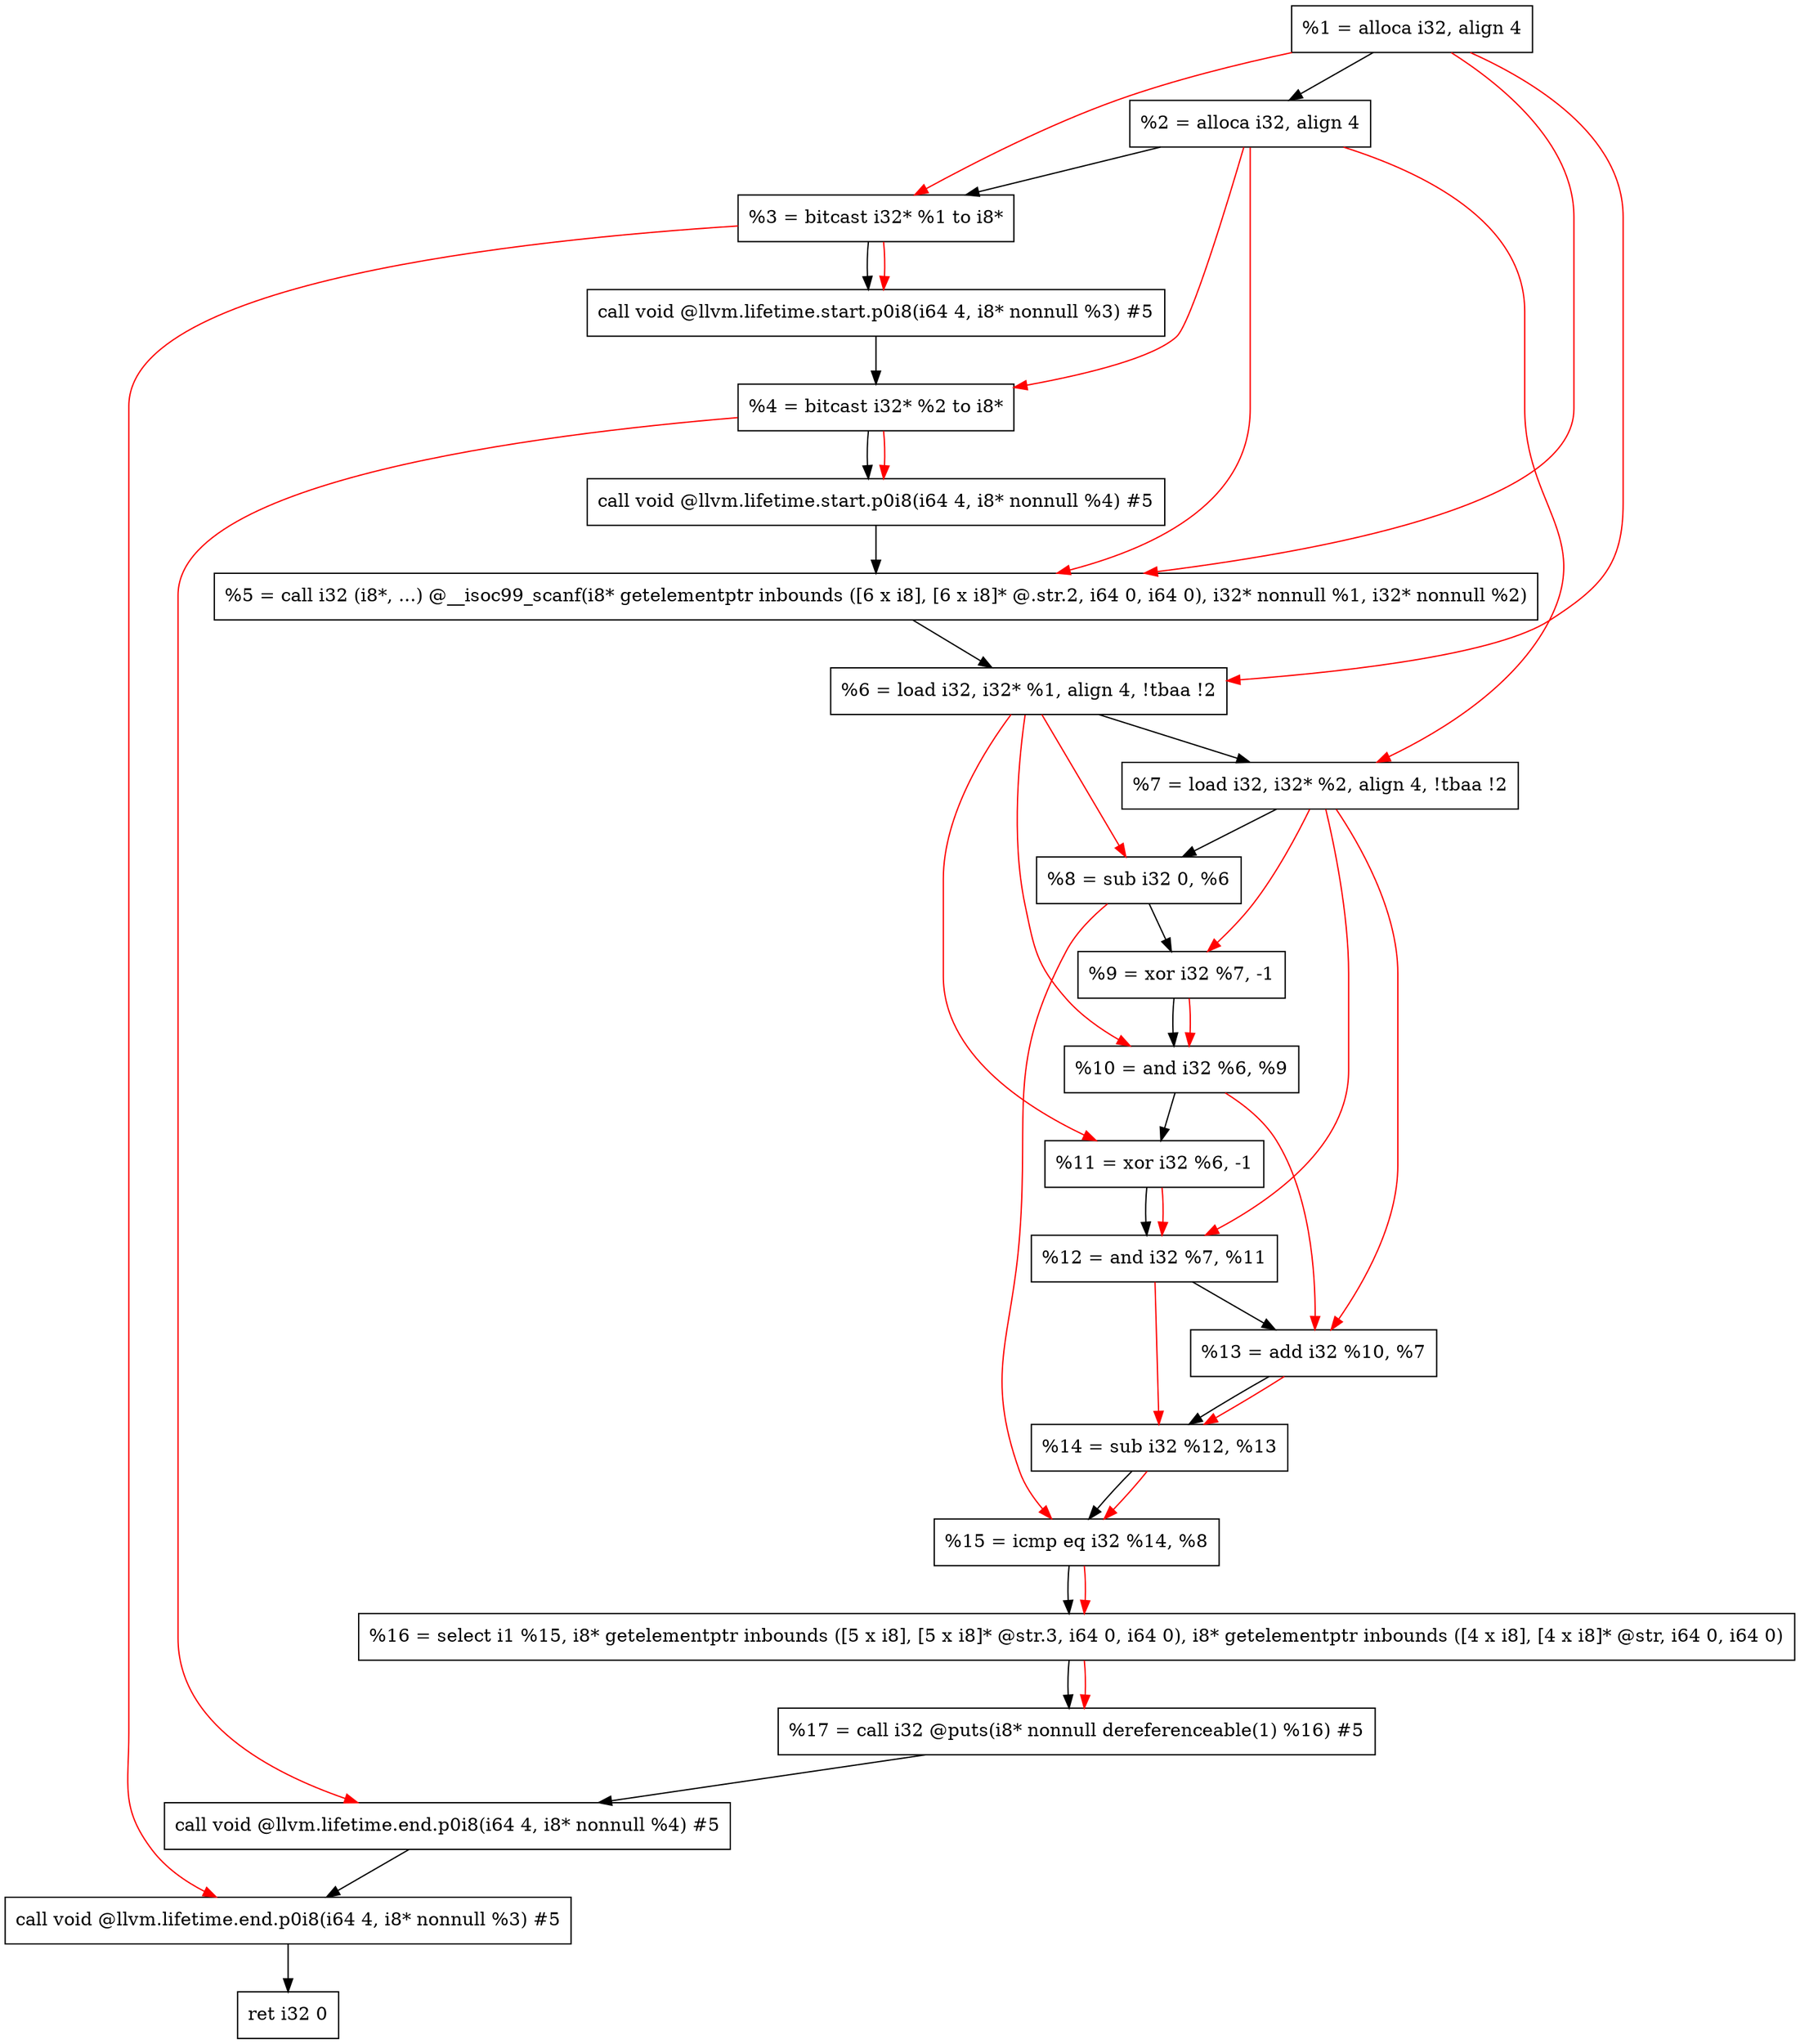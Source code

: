 digraph "DFG for'main' function" {
	Node0xa85298[shape=record, label="  %1 = alloca i32, align 4"];
	Node0xa85348[shape=record, label="  %2 = alloca i32, align 4"];
	Node0xa853d8[shape=record, label="  %3 = bitcast i32* %1 to i8*"];
	Node0xa85838[shape=record, label="  call void @llvm.lifetime.start.p0i8(i64 4, i8* nonnull %3) #5"];
	Node0xa85918[shape=record, label="  %4 = bitcast i32* %2 to i8*"];
	Node0xa85a38[shape=record, label="  call void @llvm.lifetime.start.p0i8(i64 4, i8* nonnull %4) #5"];
	Node0xa85c70[shape=record, label="  %5 = call i32 (i8*, ...) @__isoc99_scanf(i8* getelementptr inbounds ([6 x i8], [6 x i8]* @.str.2, i64 0, i64 0), i32* nonnull %1, i32* nonnull %2)"];
	Node0xa85d28[shape=record, label="  %6 = load i32, i32* %1, align 4, !tbaa !2"];
	Node0xa86c98[shape=record, label="  %7 = load i32, i32* %2, align 4, !tbaa !2"];
	Node0xa87320[shape=record, label="  %8 = sub i32 0, %6"];
	Node0xa87390[shape=record, label="  %9 = xor i32 %7, -1"];
	Node0xa87400[shape=record, label="  %10 = and i32 %6, %9"];
	Node0xa87470[shape=record, label="  %11 = xor i32 %6, -1"];
	Node0xa874e0[shape=record, label="  %12 = and i32 %7, %11"];
	Node0xa87550[shape=record, label="  %13 = add i32 %10, %7"];
	Node0xa875c0[shape=record, label="  %14 = sub i32 %12, %13"];
	Node0xa87630[shape=record, label="  %15 = icmp eq i32 %14, %8"];
	Node0xa876b8[shape=record, label="  %16 = select i1 %15, i8* getelementptr inbounds ([5 x i8], [5 x i8]* @str.3, i64 0, i64 0), i8* getelementptr inbounds ([4 x i8], [4 x i8]* @str, i64 0, i64 0)"];
	Node0xa87750[shape=record, label="  %17 = call i32 @puts(i8* nonnull dereferenceable(1) %16) #5"];
	Node0xa87918[shape=record, label="  call void @llvm.lifetime.end.p0i8(i64 4, i8* nonnull %4) #5"];
	Node0xa87a78[shape=record, label="  call void @llvm.lifetime.end.p0i8(i64 4, i8* nonnull %3) #5"];
	Node0xa87b38[shape=record, label="  ret i32 0"];
	Node0xa85298 -> Node0xa85348;
	Node0xa85348 -> Node0xa853d8;
	Node0xa853d8 -> Node0xa85838;
	Node0xa85838 -> Node0xa85918;
	Node0xa85918 -> Node0xa85a38;
	Node0xa85a38 -> Node0xa85c70;
	Node0xa85c70 -> Node0xa85d28;
	Node0xa85d28 -> Node0xa86c98;
	Node0xa86c98 -> Node0xa87320;
	Node0xa87320 -> Node0xa87390;
	Node0xa87390 -> Node0xa87400;
	Node0xa87400 -> Node0xa87470;
	Node0xa87470 -> Node0xa874e0;
	Node0xa874e0 -> Node0xa87550;
	Node0xa87550 -> Node0xa875c0;
	Node0xa875c0 -> Node0xa87630;
	Node0xa87630 -> Node0xa876b8;
	Node0xa876b8 -> Node0xa87750;
	Node0xa87750 -> Node0xa87918;
	Node0xa87918 -> Node0xa87a78;
	Node0xa87a78 -> Node0xa87b38;
edge [color=red]
	Node0xa85298 -> Node0xa853d8;
	Node0xa853d8 -> Node0xa85838;
	Node0xa85348 -> Node0xa85918;
	Node0xa85918 -> Node0xa85a38;
	Node0xa85298 -> Node0xa85c70;
	Node0xa85348 -> Node0xa85c70;
	Node0xa85298 -> Node0xa85d28;
	Node0xa85348 -> Node0xa86c98;
	Node0xa85d28 -> Node0xa87320;
	Node0xa86c98 -> Node0xa87390;
	Node0xa85d28 -> Node0xa87400;
	Node0xa87390 -> Node0xa87400;
	Node0xa85d28 -> Node0xa87470;
	Node0xa86c98 -> Node0xa874e0;
	Node0xa87470 -> Node0xa874e0;
	Node0xa87400 -> Node0xa87550;
	Node0xa86c98 -> Node0xa87550;
	Node0xa874e0 -> Node0xa875c0;
	Node0xa87550 -> Node0xa875c0;
	Node0xa875c0 -> Node0xa87630;
	Node0xa87320 -> Node0xa87630;
	Node0xa87630 -> Node0xa876b8;
	Node0xa876b8 -> Node0xa87750;
	Node0xa85918 -> Node0xa87918;
	Node0xa853d8 -> Node0xa87a78;
}
